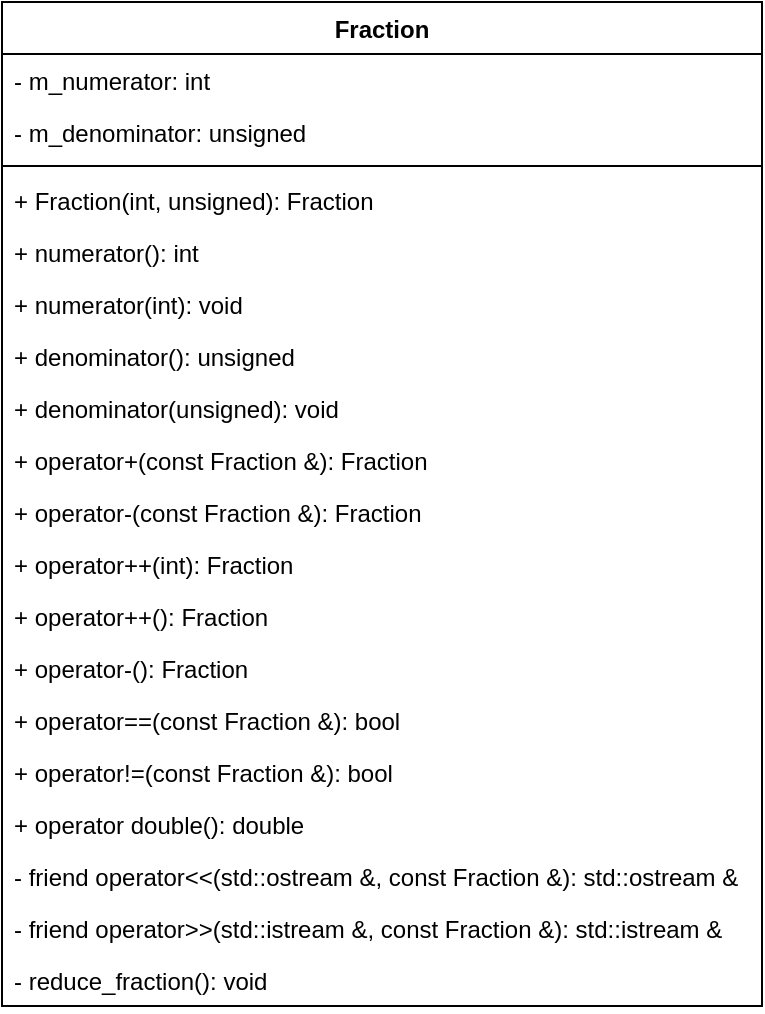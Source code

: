 <mxfile version="11.3.0" type="device" pages="1"><diagram id="tkctI-jMhngOdOI00Z0F" name="Page-1"><mxGraphModel dx="517" dy="384" grid="1" gridSize="10" guides="1" tooltips="1" connect="1" arrows="1" fold="1" page="1" pageScale="1" pageWidth="1169" pageHeight="827" math="0" shadow="0"><root><mxCell id="0"/><mxCell id="1" parent="0"/><mxCell id="6qSxY3sR8u1W1t6b5iMV-1" value="Fraction" style="swimlane;fontStyle=1;align=center;verticalAlign=top;childLayout=stackLayout;horizontal=1;startSize=26;horizontalStack=0;resizeParent=1;resizeParentMax=0;resizeLast=0;collapsible=1;marginBottom=0;" parent="1" vertex="1"><mxGeometry x="20" y="20" width="380" height="502" as="geometry"/></mxCell><mxCell id="6qSxY3sR8u1W1t6b5iMV-2" value="- m_numerator: int" style="text;strokeColor=none;fillColor=none;align=left;verticalAlign=top;spacingLeft=4;spacingRight=4;overflow=hidden;rotatable=0;points=[[0,0.5],[1,0.5]];portConstraint=eastwest;" parent="6qSxY3sR8u1W1t6b5iMV-1" vertex="1"><mxGeometry y="26" width="380" height="26" as="geometry"/></mxCell><mxCell id="6qSxY3sR8u1W1t6b5iMV-5" value="- m_denominator: unsigned" style="text;strokeColor=none;fillColor=none;align=left;verticalAlign=top;spacingLeft=4;spacingRight=4;overflow=hidden;rotatable=0;points=[[0,0.5],[1,0.5]];portConstraint=eastwest;" parent="6qSxY3sR8u1W1t6b5iMV-1" vertex="1"><mxGeometry y="52" width="380" height="26" as="geometry"/></mxCell><mxCell id="6qSxY3sR8u1W1t6b5iMV-3" value="" style="line;strokeWidth=1;fillColor=none;align=left;verticalAlign=middle;spacingTop=-1;spacingLeft=3;spacingRight=3;rotatable=0;labelPosition=right;points=[];portConstraint=eastwest;" parent="6qSxY3sR8u1W1t6b5iMV-1" vertex="1"><mxGeometry y="78" width="380" height="8" as="geometry"/></mxCell><mxCell id="6qSxY3sR8u1W1t6b5iMV-4" value="+ Fraction(int, unsigned): Fraction" style="text;strokeColor=none;fillColor=none;align=left;verticalAlign=top;spacingLeft=4;spacingRight=4;overflow=hidden;rotatable=0;points=[[0,0.5],[1,0.5]];portConstraint=eastwest;" parent="6qSxY3sR8u1W1t6b5iMV-1" vertex="1"><mxGeometry y="86" width="380" height="26" as="geometry"/></mxCell><mxCell id="6qSxY3sR8u1W1t6b5iMV-6" value="+ numerator(): int" style="text;strokeColor=none;fillColor=none;align=left;verticalAlign=top;spacingLeft=4;spacingRight=4;overflow=hidden;rotatable=0;points=[[0,0.5],[1,0.5]];portConstraint=eastwest;" parent="6qSxY3sR8u1W1t6b5iMV-1" vertex="1"><mxGeometry y="112" width="380" height="26" as="geometry"/></mxCell><mxCell id="6qSxY3sR8u1W1t6b5iMV-8" value="+ numerator(int): void" style="text;strokeColor=none;fillColor=none;align=left;verticalAlign=top;spacingLeft=4;spacingRight=4;overflow=hidden;rotatable=0;points=[[0,0.5],[1,0.5]];portConstraint=eastwest;" parent="6qSxY3sR8u1W1t6b5iMV-1" vertex="1"><mxGeometry y="138" width="380" height="26" as="geometry"/></mxCell><mxCell id="6qSxY3sR8u1W1t6b5iMV-7" value="+ denominator(): unsigned" style="text;strokeColor=none;fillColor=none;align=left;verticalAlign=top;spacingLeft=4;spacingRight=4;overflow=hidden;rotatable=0;points=[[0,0.5],[1,0.5]];portConstraint=eastwest;" parent="6qSxY3sR8u1W1t6b5iMV-1" vertex="1"><mxGeometry y="164" width="380" height="26" as="geometry"/></mxCell><mxCell id="6qSxY3sR8u1W1t6b5iMV-9" value="+ denominator(unsigned): void" style="text;strokeColor=none;fillColor=none;align=left;verticalAlign=top;spacingLeft=4;spacingRight=4;overflow=hidden;rotatable=0;points=[[0,0.5],[1,0.5]];portConstraint=eastwest;" parent="6qSxY3sR8u1W1t6b5iMV-1" vertex="1"><mxGeometry y="190" width="380" height="26" as="geometry"/></mxCell><mxCell id="6qSxY3sR8u1W1t6b5iMV-10" value="+ operator+(const Fraction &amp;): Fraction" style="text;strokeColor=none;fillColor=none;align=left;verticalAlign=top;spacingLeft=4;spacingRight=4;overflow=hidden;rotatable=0;points=[[0,0.5],[1,0.5]];portConstraint=eastwest;" parent="6qSxY3sR8u1W1t6b5iMV-1" vertex="1"><mxGeometry y="216" width="380" height="26" as="geometry"/></mxCell><mxCell id="WLpPHOpxV3yl3xmsN4Ow-3" value="+ operator-(const Fraction &amp;): Fraction" style="text;strokeColor=none;fillColor=none;align=left;verticalAlign=top;spacingLeft=4;spacingRight=4;overflow=hidden;rotatable=0;points=[[0,0.5],[1,0.5]];portConstraint=eastwest;" vertex="1" parent="6qSxY3sR8u1W1t6b5iMV-1"><mxGeometry y="242" width="380" height="26" as="geometry"/></mxCell><mxCell id="6qSxY3sR8u1W1t6b5iMV-12" value="+ operator++(int): Fraction" style="text;strokeColor=none;fillColor=none;align=left;verticalAlign=top;spacingLeft=4;spacingRight=4;overflow=hidden;rotatable=0;points=[[0,0.5],[1,0.5]];portConstraint=eastwest;" parent="6qSxY3sR8u1W1t6b5iMV-1" vertex="1"><mxGeometry y="268" width="380" height="26" as="geometry"/></mxCell><mxCell id="WLpPHOpxV3yl3xmsN4Ow-4" value="+ operator++(): Fraction" style="text;strokeColor=none;fillColor=none;align=left;verticalAlign=top;spacingLeft=4;spacingRight=4;overflow=hidden;rotatable=0;points=[[0,0.5],[1,0.5]];portConstraint=eastwest;" vertex="1" parent="6qSxY3sR8u1W1t6b5iMV-1"><mxGeometry y="294" width="380" height="26" as="geometry"/></mxCell><mxCell id="WLpPHOpxV3yl3xmsN4Ow-5" value="+ operator-(): Fraction" style="text;strokeColor=none;fillColor=none;align=left;verticalAlign=top;spacingLeft=4;spacingRight=4;overflow=hidden;rotatable=0;points=[[0,0.5],[1,0.5]];portConstraint=eastwest;" vertex="1" parent="6qSxY3sR8u1W1t6b5iMV-1"><mxGeometry y="320" width="380" height="26" as="geometry"/></mxCell><mxCell id="WLpPHOpxV3yl3xmsN4Ow-7" value="+ operator==(const Fraction &amp;): bool" style="text;strokeColor=none;fillColor=none;align=left;verticalAlign=top;spacingLeft=4;spacingRight=4;overflow=hidden;rotatable=0;points=[[0,0.5],[1,0.5]];portConstraint=eastwest;" vertex="1" parent="6qSxY3sR8u1W1t6b5iMV-1"><mxGeometry y="346" width="380" height="26" as="geometry"/></mxCell><mxCell id="WLpPHOpxV3yl3xmsN4Ow-8" value="+ operator!=(const Fraction &amp;): bool" style="text;strokeColor=none;fillColor=none;align=left;verticalAlign=top;spacingLeft=4;spacingRight=4;overflow=hidden;rotatable=0;points=[[0,0.5],[1,0.5]];portConstraint=eastwest;" vertex="1" parent="6qSxY3sR8u1W1t6b5iMV-1"><mxGeometry y="372" width="380" height="26" as="geometry"/></mxCell><mxCell id="WLpPHOpxV3yl3xmsN4Ow-6" value="+ operator double(): double" style="text;strokeColor=none;fillColor=none;align=left;verticalAlign=top;spacingLeft=4;spacingRight=4;overflow=hidden;rotatable=0;points=[[0,0.5],[1,0.5]];portConstraint=eastwest;" vertex="1" parent="6qSxY3sR8u1W1t6b5iMV-1"><mxGeometry y="398" width="380" height="26" as="geometry"/></mxCell><mxCell id="WLpPHOpxV3yl3xmsN4Ow-1" value="- friend operator&lt;&lt;(std::ostream &amp;, const Fraction &amp;): std::ostream &amp;" style="text;strokeColor=none;fillColor=none;align=left;verticalAlign=top;spacingLeft=4;spacingRight=4;overflow=hidden;rotatable=0;points=[[0,0.5],[1,0.5]];portConstraint=eastwest;" vertex="1" parent="6qSxY3sR8u1W1t6b5iMV-1"><mxGeometry y="424" width="380" height="26" as="geometry"/></mxCell><mxCell id="WLpPHOpxV3yl3xmsN4Ow-2" value="- friend operator&gt;&gt;(std::istream &amp;, const Fraction &amp;): std::istream &amp;" style="text;strokeColor=none;fillColor=none;align=left;verticalAlign=top;spacingLeft=4;spacingRight=4;overflow=hidden;rotatable=0;points=[[0,0.5],[1,0.5]];portConstraint=eastwest;" vertex="1" parent="6qSxY3sR8u1W1t6b5iMV-1"><mxGeometry y="450" width="380" height="26" as="geometry"/></mxCell><mxCell id="6qSxY3sR8u1W1t6b5iMV-11" value="- reduce_fraction(): void" style="text;strokeColor=none;fillColor=none;align=left;verticalAlign=top;spacingLeft=4;spacingRight=4;overflow=hidden;rotatable=0;points=[[0,0.5],[1,0.5]];portConstraint=eastwest;" parent="6qSxY3sR8u1W1t6b5iMV-1" vertex="1"><mxGeometry y="476" width="380" height="26" as="geometry"/></mxCell></root></mxGraphModel></diagram></mxfile>